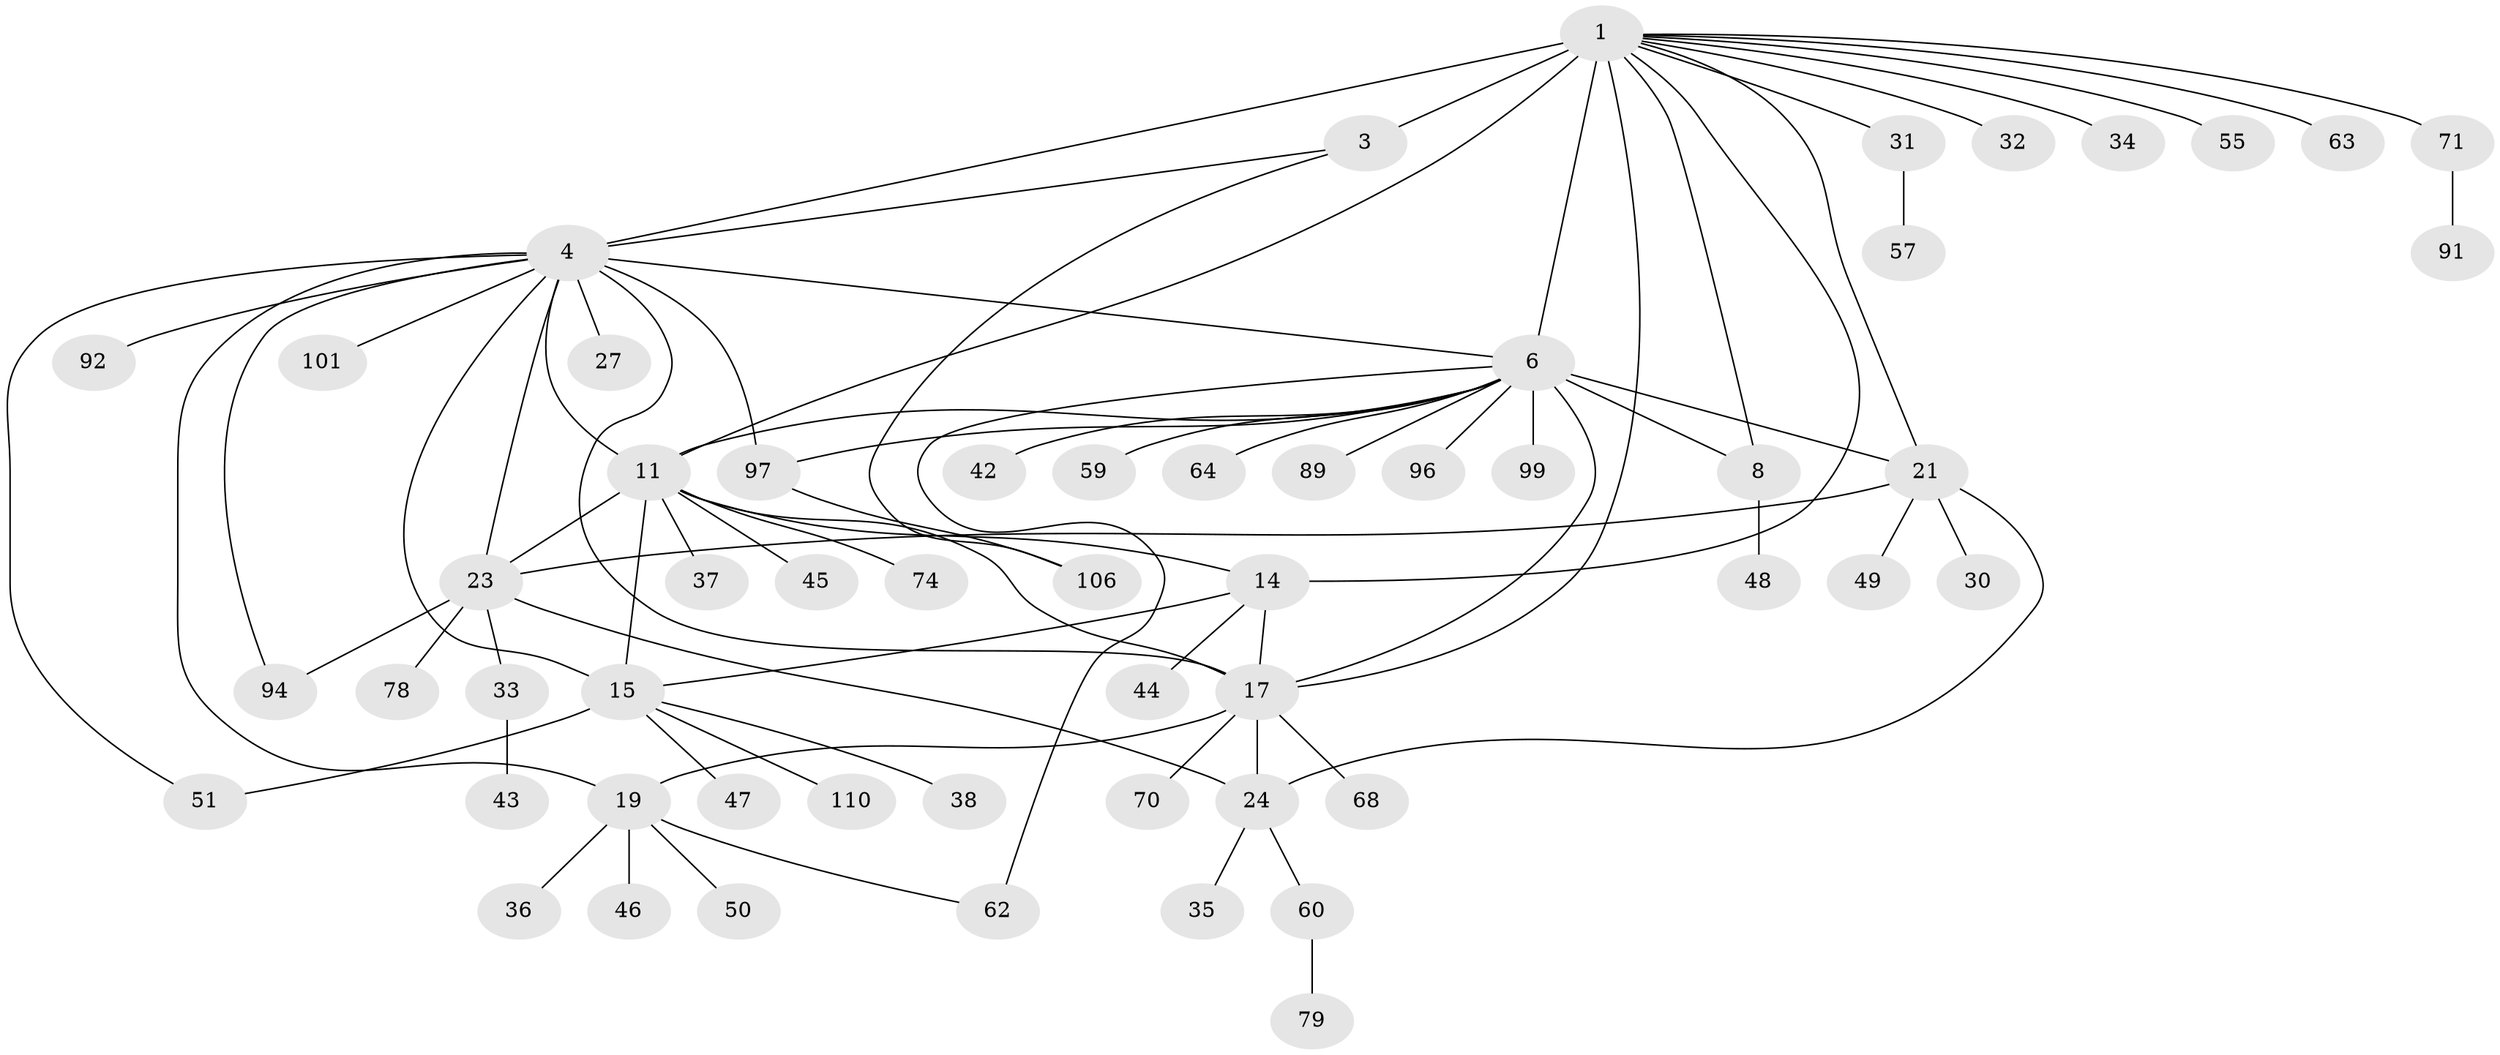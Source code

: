 // original degree distribution, {6: 0.05357142857142857, 8: 0.044642857142857144, 5: 0.026785714285714284, 9: 0.03571428571428571, 12: 0.017857142857142856, 7: 0.017857142857142856, 4: 0.008928571428571428, 10: 0.026785714285714284, 1: 0.5357142857142857, 2: 0.16964285714285715, 3: 0.0625}
// Generated by graph-tools (version 1.1) at 2025/15/03/09/25 04:15:56]
// undirected, 56 vertices, 78 edges
graph export_dot {
graph [start="1"]
  node [color=gray90,style=filled];
  1 [super="+66+2"];
  3;
  4 [super="+16+80"];
  6 [super="+10+73+7"];
  8 [super="+77"];
  11 [super="+81+12"];
  14 [super="+53+103+41"];
  15;
  17 [super="+65+67+18"];
  19 [super="+58+20+111+84"];
  21 [super="+22+107"];
  23 [super="+25+39"];
  24 [super="+54+29+26"];
  27;
  30;
  31;
  32;
  33;
  34;
  35;
  36;
  37;
  38 [super="+61"];
  42;
  43 [super="+56+90"];
  44;
  45;
  46;
  47;
  48;
  49;
  50 [super="+95"];
  51 [super="+93"];
  55;
  57 [super="+76+86"];
  59;
  60;
  62;
  63;
  64;
  68;
  70;
  71;
  74;
  78;
  79;
  89;
  91;
  92;
  94;
  96;
  97 [super="+98"];
  99;
  101;
  106 [super="+112"];
  110;
  1 -- 3 [weight=3];
  1 -- 4 [weight=3];
  1 -- 71;
  1 -- 21;
  1 -- 17;
  1 -- 32;
  1 -- 34;
  1 -- 6 [weight=3];
  1 -- 8;
  1 -- 11;
  1 -- 14;
  1 -- 55;
  1 -- 31;
  1 -- 63;
  3 -- 4;
  3 -- 106;
  4 -- 97;
  4 -- 101;
  4 -- 15;
  4 -- 17 [weight=2];
  4 -- 19 [weight=2];
  4 -- 27;
  4 -- 92;
  4 -- 94;
  4 -- 11;
  4 -- 23;
  4 -- 6;
  4 -- 51;
  6 -- 8 [weight=3];
  6 -- 96;
  6 -- 97;
  6 -- 99;
  6 -- 17;
  6 -- 89;
  6 -- 59;
  6 -- 62;
  6 -- 64;
  6 -- 21;
  6 -- 42;
  6 -- 11;
  8 -- 48;
  11 -- 14 [weight=3];
  11 -- 15 [weight=3];
  11 -- 23;
  11 -- 37;
  11 -- 74;
  11 -- 45;
  11 -- 17;
  14 -- 15;
  14 -- 44;
  14 -- 17;
  15 -- 38;
  15 -- 47;
  15 -- 51;
  15 -- 110;
  17 -- 19 [weight=4];
  17 -- 68;
  17 -- 70;
  17 -- 24;
  19 -- 36;
  19 -- 46;
  19 -- 50;
  19 -- 62;
  21 -- 23 [weight=4];
  21 -- 24 [weight=2];
  21 -- 30;
  21 -- 49;
  23 -- 24 [weight=2];
  23 -- 78;
  23 -- 94;
  23 -- 33;
  24 -- 35;
  24 -- 60;
  31 -- 57;
  33 -- 43;
  60 -- 79;
  71 -- 91;
  97 -- 106;
}
